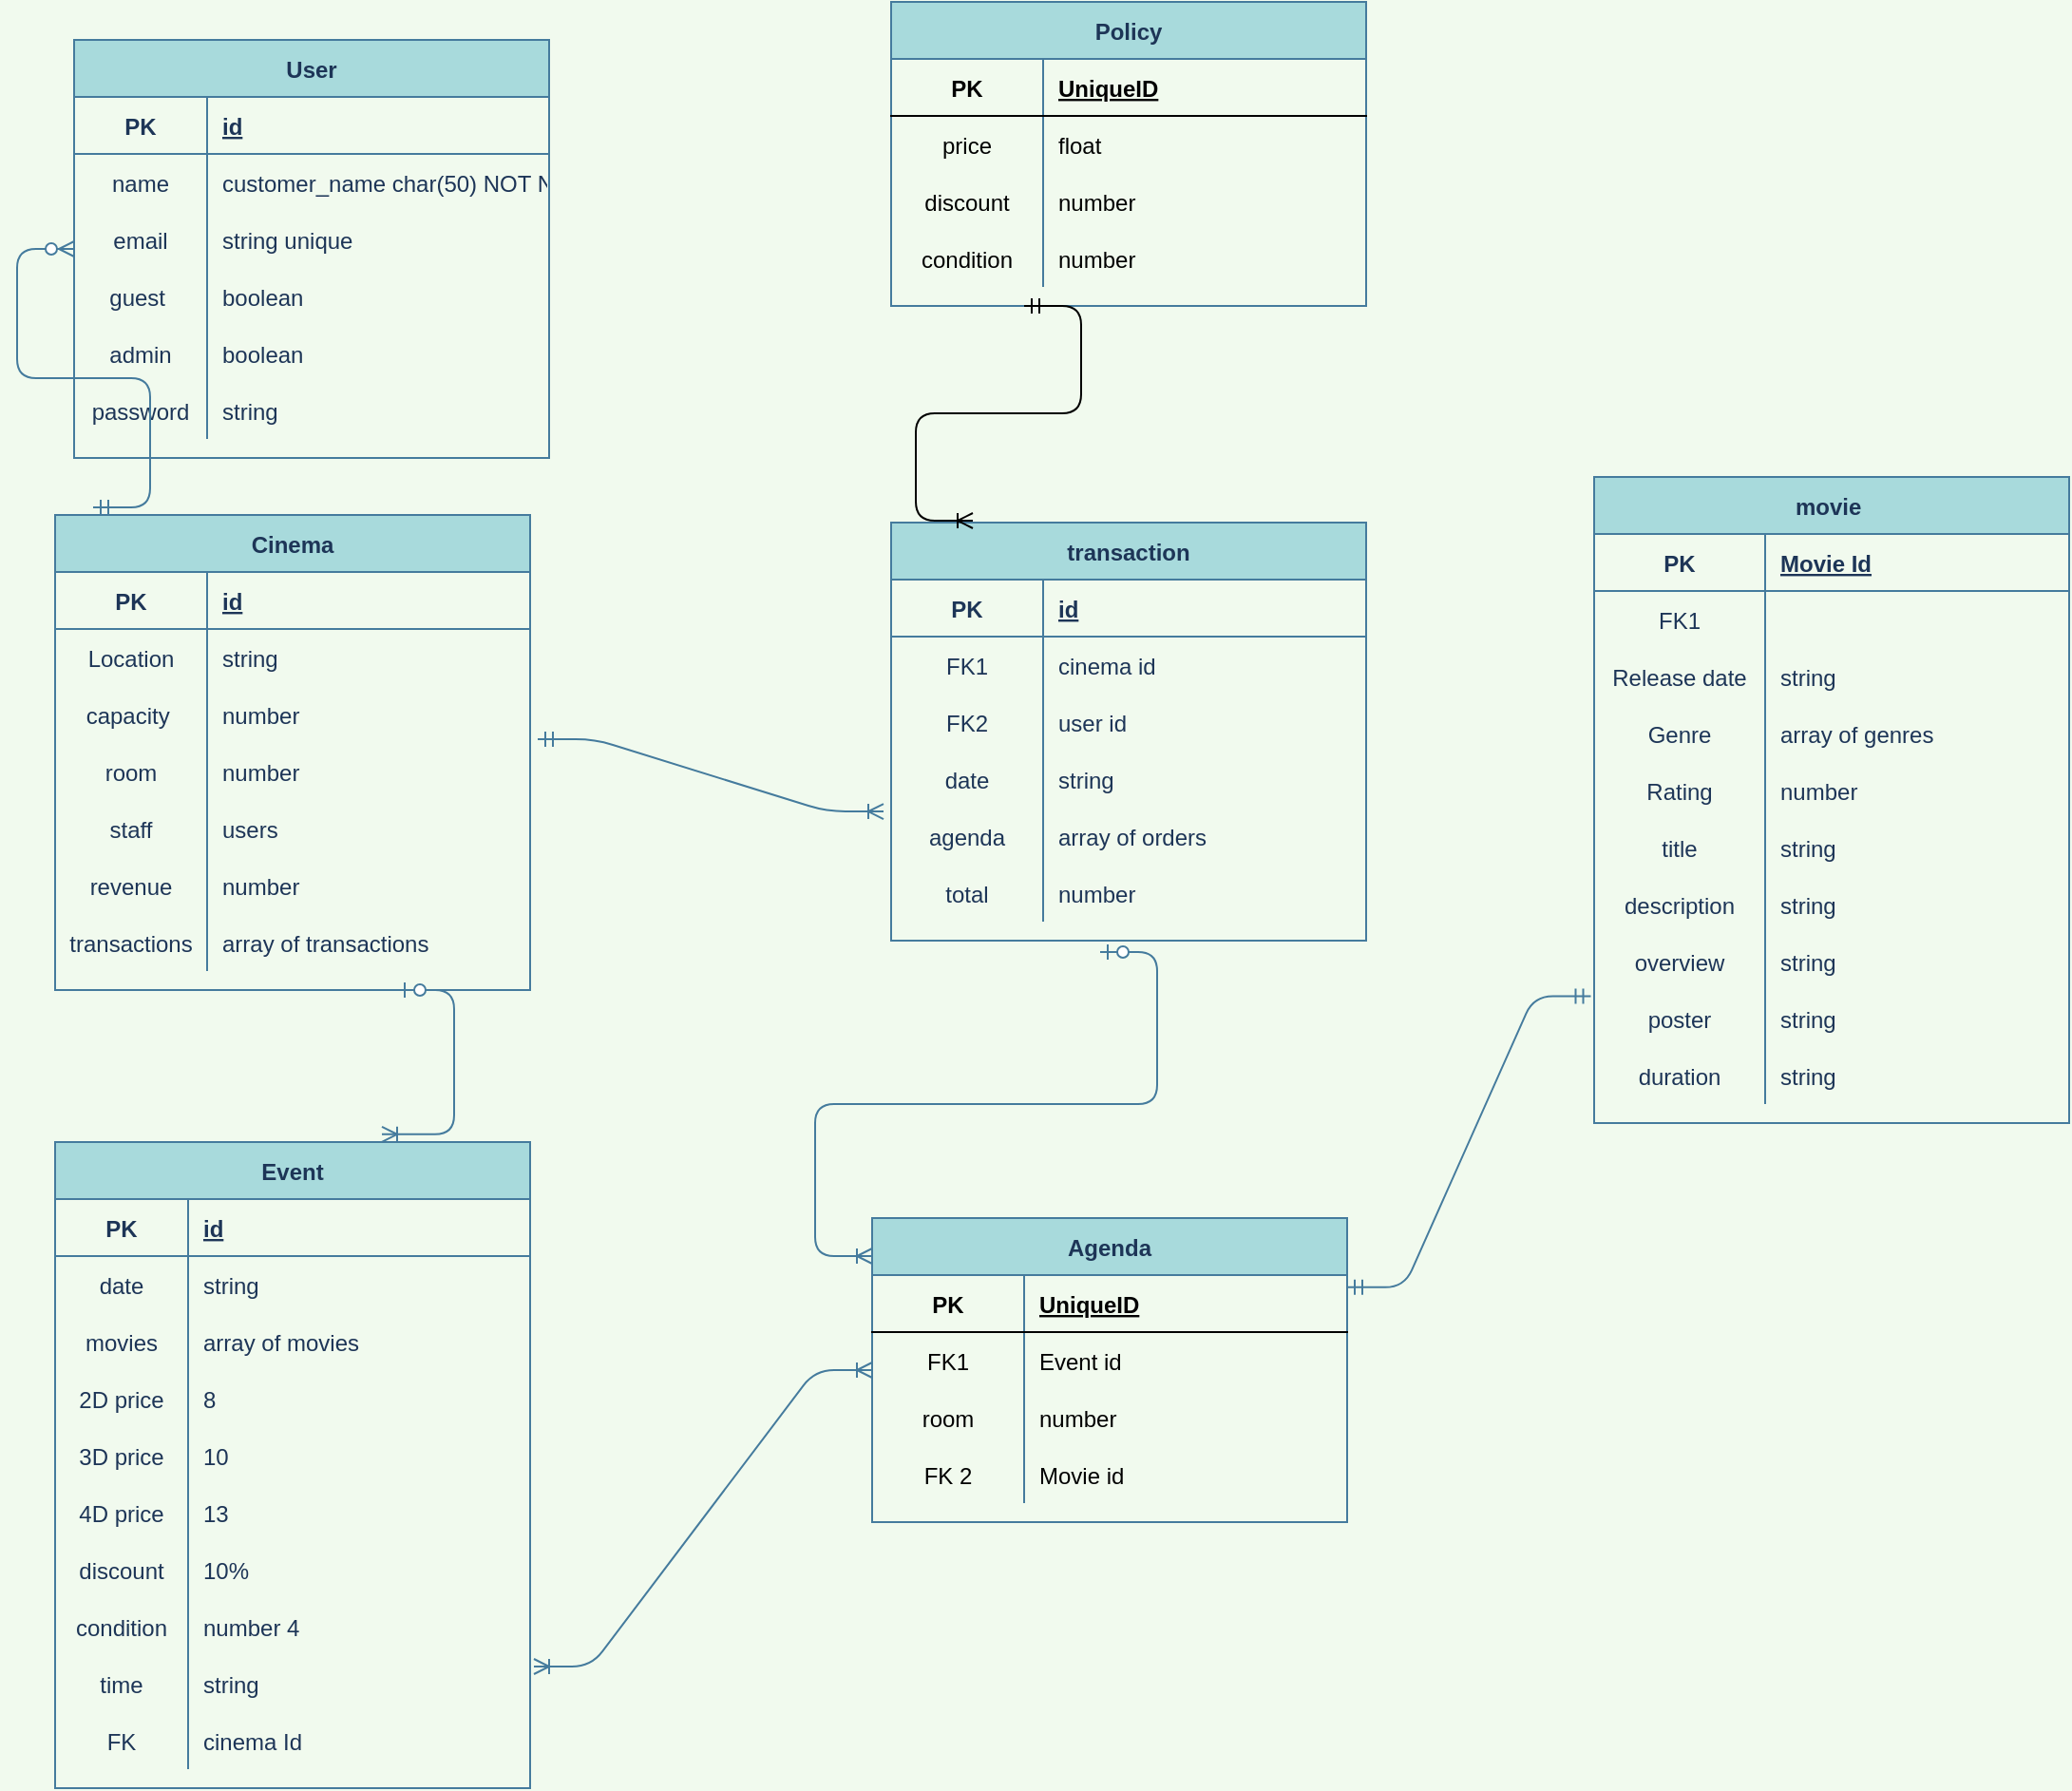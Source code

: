 <mxfile version="15.2.7" type="github" pages="2">
  <diagram id="R2lEEEUBdFMjLlhIrx00" name="Page-1">
    <mxGraphModel dx="932" dy="702" grid="1" gridSize="10" guides="1" tooltips="1" connect="1" arrows="1" fold="1" page="1" pageScale="1" pageWidth="1169" pageHeight="827" background="#F1FAEE" math="0" shadow="0" extFonts="Permanent Marker^https://fonts.googleapis.com/css?family=Permanent+Marker">
      <root>
        <mxCell id="0" />
        <mxCell id="1" parent="0" />
        <mxCell id="C-vyLk0tnHw3VtMMgP7b-2" value="movie " style="shape=table;startSize=30;container=1;collapsible=1;childLayout=tableLayout;fixedRows=1;rowLines=0;fontStyle=1;align=center;resizeLast=1;fillColor=#A8DADC;strokeColor=#457B9D;fontColor=#1D3557;" parent="1" vertex="1">
          <mxGeometry x="880" y="280" width="250" height="340" as="geometry" />
        </mxCell>
        <mxCell id="C-vyLk0tnHw3VtMMgP7b-3" value="" style="shape=partialRectangle;collapsible=0;dropTarget=0;pointerEvents=0;fillColor=none;points=[[0,0.5],[1,0.5]];portConstraint=eastwest;top=0;left=0;right=0;bottom=1;strokeColor=#457B9D;fontColor=#1D3557;" parent="C-vyLk0tnHw3VtMMgP7b-2" vertex="1">
          <mxGeometry y="30" width="250" height="30" as="geometry" />
        </mxCell>
        <mxCell id="C-vyLk0tnHw3VtMMgP7b-4" value="PK" style="shape=partialRectangle;overflow=hidden;connectable=0;fillColor=none;top=0;left=0;bottom=0;right=0;fontStyle=1;strokeColor=#457B9D;fontColor=#1D3557;" parent="C-vyLk0tnHw3VtMMgP7b-3" vertex="1">
          <mxGeometry width="90" height="30" as="geometry" />
        </mxCell>
        <mxCell id="C-vyLk0tnHw3VtMMgP7b-5" value="Movie Id" style="shape=partialRectangle;overflow=hidden;connectable=0;fillColor=none;top=0;left=0;bottom=0;right=0;align=left;spacingLeft=6;fontStyle=5;strokeColor=#457B9D;fontColor=#1D3557;" parent="C-vyLk0tnHw3VtMMgP7b-3" vertex="1">
          <mxGeometry x="90" width="160" height="30" as="geometry" />
        </mxCell>
        <mxCell id="C-vyLk0tnHw3VtMMgP7b-6" value="" style="shape=partialRectangle;collapsible=0;dropTarget=0;pointerEvents=0;fillColor=none;points=[[0,0.5],[1,0.5]];portConstraint=eastwest;top=0;left=0;right=0;bottom=0;strokeColor=#457B9D;fontColor=#1D3557;" parent="C-vyLk0tnHw3VtMMgP7b-2" vertex="1">
          <mxGeometry y="60" width="250" height="30" as="geometry" />
        </mxCell>
        <mxCell id="C-vyLk0tnHw3VtMMgP7b-7" value="FK1" style="shape=partialRectangle;overflow=hidden;connectable=0;fillColor=none;top=0;left=0;bottom=0;right=0;strokeColor=#457B9D;fontColor=#1D3557;" parent="C-vyLk0tnHw3VtMMgP7b-6" vertex="1">
          <mxGeometry width="90" height="30" as="geometry" />
        </mxCell>
        <mxCell id="C-vyLk0tnHw3VtMMgP7b-8" value="" style="shape=partialRectangle;overflow=hidden;connectable=0;fillColor=none;top=0;left=0;bottom=0;right=0;align=left;spacingLeft=6;strokeColor=#457B9D;fontColor=#1D3557;" parent="C-vyLk0tnHw3VtMMgP7b-6" vertex="1">
          <mxGeometry x="90" width="160" height="30" as="geometry" />
        </mxCell>
        <mxCell id="C-vyLk0tnHw3VtMMgP7b-9" value="" style="shape=partialRectangle;collapsible=0;dropTarget=0;pointerEvents=0;fillColor=none;points=[[0,0.5],[1,0.5]];portConstraint=eastwest;top=0;left=0;right=0;bottom=0;strokeColor=#457B9D;fontColor=#1D3557;" parent="C-vyLk0tnHw3VtMMgP7b-2" vertex="1">
          <mxGeometry y="90" width="250" height="30" as="geometry" />
        </mxCell>
        <mxCell id="C-vyLk0tnHw3VtMMgP7b-10" value="Release date" style="shape=partialRectangle;overflow=hidden;connectable=0;fillColor=none;top=0;left=0;bottom=0;right=0;strokeColor=#457B9D;fontColor=#1D3557;" parent="C-vyLk0tnHw3VtMMgP7b-9" vertex="1">
          <mxGeometry width="90" height="30" as="geometry" />
        </mxCell>
        <mxCell id="C-vyLk0tnHw3VtMMgP7b-11" value="string " style="shape=partialRectangle;overflow=hidden;connectable=0;fillColor=none;top=0;left=0;bottom=0;right=0;align=left;spacingLeft=6;strokeColor=#457B9D;fontColor=#1D3557;" parent="C-vyLk0tnHw3VtMMgP7b-9" vertex="1">
          <mxGeometry x="90" width="160" height="30" as="geometry" />
        </mxCell>
        <mxCell id="KycW4tC0qBG2q9IRIVnm-11" value="" style="shape=partialRectangle;collapsible=0;dropTarget=0;pointerEvents=0;fillColor=none;points=[[0,0.5],[1,0.5]];portConstraint=eastwest;top=0;left=0;right=0;bottom=0;strokeColor=#457B9D;fontColor=#1D3557;" parent="C-vyLk0tnHw3VtMMgP7b-2" vertex="1">
          <mxGeometry y="120" width="250" height="30" as="geometry" />
        </mxCell>
        <mxCell id="KycW4tC0qBG2q9IRIVnm-12" value="Genre" style="shape=partialRectangle;overflow=hidden;connectable=0;fillColor=none;top=0;left=0;bottom=0;right=0;strokeColor=#457B9D;fontColor=#1D3557;" parent="KycW4tC0qBG2q9IRIVnm-11" vertex="1">
          <mxGeometry width="90" height="30" as="geometry" />
        </mxCell>
        <mxCell id="KycW4tC0qBG2q9IRIVnm-13" value="array of genres" style="shape=partialRectangle;overflow=hidden;connectable=0;fillColor=none;top=0;left=0;bottom=0;right=0;align=left;spacingLeft=6;strokeColor=#457B9D;fontColor=#1D3557;" parent="KycW4tC0qBG2q9IRIVnm-11" vertex="1">
          <mxGeometry x="90" width="160" height="30" as="geometry" />
        </mxCell>
        <mxCell id="KycW4tC0qBG2q9IRIVnm-27" value="" style="shape=partialRectangle;collapsible=0;dropTarget=0;pointerEvents=0;fillColor=none;points=[[0,0.5],[1,0.5]];portConstraint=eastwest;top=0;left=0;right=0;bottom=0;strokeColor=#457B9D;fontColor=#1D3557;" parent="C-vyLk0tnHw3VtMMgP7b-2" vertex="1">
          <mxGeometry y="150" width="250" height="30" as="geometry" />
        </mxCell>
        <mxCell id="KycW4tC0qBG2q9IRIVnm-28" value="Rating" style="shape=partialRectangle;overflow=hidden;connectable=0;fillColor=none;top=0;left=0;bottom=0;right=0;strokeColor=#457B9D;fontColor=#1D3557;" parent="KycW4tC0qBG2q9IRIVnm-27" vertex="1">
          <mxGeometry width="90" height="30" as="geometry" />
        </mxCell>
        <mxCell id="KycW4tC0qBG2q9IRIVnm-29" value="number" style="shape=partialRectangle;overflow=hidden;connectable=0;fillColor=none;top=0;left=0;bottom=0;right=0;align=left;spacingLeft=6;strokeColor=#457B9D;fontColor=#1D3557;" parent="KycW4tC0qBG2q9IRIVnm-27" vertex="1">
          <mxGeometry x="90" width="160" height="30" as="geometry" />
        </mxCell>
        <mxCell id="KycW4tC0qBG2q9IRIVnm-30" value="" style="shape=partialRectangle;collapsible=0;dropTarget=0;pointerEvents=0;fillColor=none;points=[[0,0.5],[1,0.5]];portConstraint=eastwest;top=0;left=0;right=0;bottom=0;strokeColor=#457B9D;fontColor=#1D3557;" parent="C-vyLk0tnHw3VtMMgP7b-2" vertex="1">
          <mxGeometry y="180" width="250" height="30" as="geometry" />
        </mxCell>
        <mxCell id="KycW4tC0qBG2q9IRIVnm-31" value="title" style="shape=partialRectangle;overflow=hidden;connectable=0;fillColor=none;top=0;left=0;bottom=0;right=0;strokeColor=#457B9D;fontColor=#1D3557;" parent="KycW4tC0qBG2q9IRIVnm-30" vertex="1">
          <mxGeometry width="90" height="30" as="geometry" />
        </mxCell>
        <mxCell id="KycW4tC0qBG2q9IRIVnm-32" value="string" style="shape=partialRectangle;overflow=hidden;connectable=0;fillColor=none;top=0;left=0;bottom=0;right=0;align=left;spacingLeft=6;strokeColor=#457B9D;fontColor=#1D3557;" parent="KycW4tC0qBG2q9IRIVnm-30" vertex="1">
          <mxGeometry x="90" width="160" height="30" as="geometry" />
        </mxCell>
        <mxCell id="KycW4tC0qBG2q9IRIVnm-33" value="" style="shape=partialRectangle;collapsible=0;dropTarget=0;pointerEvents=0;fillColor=none;points=[[0,0.5],[1,0.5]];portConstraint=eastwest;top=0;left=0;right=0;bottom=0;strokeColor=#457B9D;fontColor=#1D3557;" parent="C-vyLk0tnHw3VtMMgP7b-2" vertex="1">
          <mxGeometry y="210" width="250" height="30" as="geometry" />
        </mxCell>
        <mxCell id="KycW4tC0qBG2q9IRIVnm-34" value="description" style="shape=partialRectangle;overflow=hidden;connectable=0;fillColor=none;top=0;left=0;bottom=0;right=0;strokeColor=#457B9D;fontColor=#1D3557;" parent="KycW4tC0qBG2q9IRIVnm-33" vertex="1">
          <mxGeometry width="90" height="30" as="geometry" />
        </mxCell>
        <mxCell id="KycW4tC0qBG2q9IRIVnm-35" value="string" style="shape=partialRectangle;overflow=hidden;connectable=0;fillColor=none;top=0;left=0;bottom=0;right=0;align=left;spacingLeft=6;strokeColor=#457B9D;fontColor=#1D3557;" parent="KycW4tC0qBG2q9IRIVnm-33" vertex="1">
          <mxGeometry x="90" width="160" height="30" as="geometry" />
        </mxCell>
        <mxCell id="KycW4tC0qBG2q9IRIVnm-36" value="" style="shape=partialRectangle;collapsible=0;dropTarget=0;pointerEvents=0;fillColor=none;points=[[0,0.5],[1,0.5]];portConstraint=eastwest;top=0;left=0;right=0;bottom=0;strokeColor=#457B9D;fontColor=#1D3557;" parent="C-vyLk0tnHw3VtMMgP7b-2" vertex="1">
          <mxGeometry y="240" width="250" height="30" as="geometry" />
        </mxCell>
        <mxCell id="KycW4tC0qBG2q9IRIVnm-37" value="overview" style="shape=partialRectangle;overflow=hidden;connectable=0;fillColor=none;top=0;left=0;bottom=0;right=0;strokeColor=#457B9D;fontColor=#1D3557;" parent="KycW4tC0qBG2q9IRIVnm-36" vertex="1">
          <mxGeometry width="90" height="30" as="geometry" />
        </mxCell>
        <mxCell id="KycW4tC0qBG2q9IRIVnm-38" value="string" style="shape=partialRectangle;overflow=hidden;connectable=0;fillColor=none;top=0;left=0;bottom=0;right=0;align=left;spacingLeft=6;strokeColor=#457B9D;fontColor=#1D3557;" parent="KycW4tC0qBG2q9IRIVnm-36" vertex="1">
          <mxGeometry x="90" width="160" height="30" as="geometry" />
        </mxCell>
        <mxCell id="KycW4tC0qBG2q9IRIVnm-39" value="" style="shape=partialRectangle;collapsible=0;dropTarget=0;pointerEvents=0;fillColor=none;points=[[0,0.5],[1,0.5]];portConstraint=eastwest;top=0;left=0;right=0;bottom=0;strokeColor=#457B9D;fontColor=#1D3557;" parent="C-vyLk0tnHw3VtMMgP7b-2" vertex="1">
          <mxGeometry y="270" width="250" height="30" as="geometry" />
        </mxCell>
        <mxCell id="KycW4tC0qBG2q9IRIVnm-40" value="poster" style="shape=partialRectangle;overflow=hidden;connectable=0;fillColor=none;top=0;left=0;bottom=0;right=0;strokeColor=#457B9D;fontColor=#1D3557;" parent="KycW4tC0qBG2q9IRIVnm-39" vertex="1">
          <mxGeometry width="90" height="30" as="geometry" />
        </mxCell>
        <mxCell id="KycW4tC0qBG2q9IRIVnm-41" value="string" style="shape=partialRectangle;overflow=hidden;connectable=0;fillColor=none;top=0;left=0;bottom=0;right=0;align=left;spacingLeft=6;strokeColor=#457B9D;fontColor=#1D3557;" parent="KycW4tC0qBG2q9IRIVnm-39" vertex="1">
          <mxGeometry x="90" width="160" height="30" as="geometry" />
        </mxCell>
        <mxCell id="KycW4tC0qBG2q9IRIVnm-101" value="" style="shape=partialRectangle;collapsible=0;dropTarget=0;pointerEvents=0;fillColor=none;points=[[0,0.5],[1,0.5]];portConstraint=eastwest;top=0;left=0;right=0;bottom=0;strokeColor=#457B9D;fontColor=#1D3557;" parent="C-vyLk0tnHw3VtMMgP7b-2" vertex="1">
          <mxGeometry y="300" width="250" height="30" as="geometry" />
        </mxCell>
        <mxCell id="KycW4tC0qBG2q9IRIVnm-102" value="duration" style="shape=partialRectangle;overflow=hidden;connectable=0;fillColor=none;top=0;left=0;bottom=0;right=0;strokeColor=#457B9D;fontColor=#1D3557;" parent="KycW4tC0qBG2q9IRIVnm-101" vertex="1">
          <mxGeometry width="90" height="30" as="geometry" />
        </mxCell>
        <mxCell id="KycW4tC0qBG2q9IRIVnm-103" value="string" style="shape=partialRectangle;overflow=hidden;connectable=0;fillColor=none;top=0;left=0;bottom=0;right=0;align=left;spacingLeft=6;strokeColor=#457B9D;fontColor=#1D3557;" parent="KycW4tC0qBG2q9IRIVnm-101" vertex="1">
          <mxGeometry x="90" width="160" height="30" as="geometry" />
        </mxCell>
        <mxCell id="C-vyLk0tnHw3VtMMgP7b-13" value="transaction" style="shape=table;startSize=30;container=1;collapsible=1;childLayout=tableLayout;fixedRows=1;rowLines=0;fontStyle=1;align=center;resizeLast=1;fillColor=#A8DADC;strokeColor=#457B9D;fontColor=#1D3557;" parent="1" vertex="1">
          <mxGeometry x="510" y="304" width="250" height="220" as="geometry" />
        </mxCell>
        <mxCell id="C-vyLk0tnHw3VtMMgP7b-14" value="" style="shape=partialRectangle;collapsible=0;dropTarget=0;pointerEvents=0;fillColor=none;points=[[0,0.5],[1,0.5]];portConstraint=eastwest;top=0;left=0;right=0;bottom=1;strokeColor=#457B9D;fontColor=#1D3557;" parent="C-vyLk0tnHw3VtMMgP7b-13" vertex="1">
          <mxGeometry y="30" width="250" height="30" as="geometry" />
        </mxCell>
        <mxCell id="C-vyLk0tnHw3VtMMgP7b-15" value="PK" style="shape=partialRectangle;overflow=hidden;connectable=0;fillColor=none;top=0;left=0;bottom=0;right=0;fontStyle=1;strokeColor=#457B9D;fontColor=#1D3557;" parent="C-vyLk0tnHw3VtMMgP7b-14" vertex="1">
          <mxGeometry width="80" height="30" as="geometry" />
        </mxCell>
        <mxCell id="C-vyLk0tnHw3VtMMgP7b-16" value="id" style="shape=partialRectangle;overflow=hidden;connectable=0;fillColor=none;top=0;left=0;bottom=0;right=0;align=left;spacingLeft=6;fontStyle=5;strokeColor=#457B9D;fontColor=#1D3557;" parent="C-vyLk0tnHw3VtMMgP7b-14" vertex="1">
          <mxGeometry x="80" width="170" height="30" as="geometry" />
        </mxCell>
        <mxCell id="C-vyLk0tnHw3VtMMgP7b-17" value="" style="shape=partialRectangle;collapsible=0;dropTarget=0;pointerEvents=0;fillColor=none;points=[[0,0.5],[1,0.5]];portConstraint=eastwest;top=0;left=0;right=0;bottom=0;strokeColor=#457B9D;fontColor=#1D3557;" parent="C-vyLk0tnHw3VtMMgP7b-13" vertex="1">
          <mxGeometry y="60" width="250" height="30" as="geometry" />
        </mxCell>
        <mxCell id="C-vyLk0tnHw3VtMMgP7b-18" value="FK1" style="shape=partialRectangle;overflow=hidden;connectable=0;fillColor=none;top=0;left=0;bottom=0;right=0;strokeColor=#457B9D;fontColor=#1D3557;" parent="C-vyLk0tnHw3VtMMgP7b-17" vertex="1">
          <mxGeometry width="80" height="30" as="geometry" />
        </mxCell>
        <mxCell id="C-vyLk0tnHw3VtMMgP7b-19" value="cinema id " style="shape=partialRectangle;overflow=hidden;connectable=0;fillColor=none;top=0;left=0;bottom=0;right=0;align=left;spacingLeft=6;strokeColor=#457B9D;fontColor=#1D3557;" parent="C-vyLk0tnHw3VtMMgP7b-17" vertex="1">
          <mxGeometry x="80" width="170" height="30" as="geometry" />
        </mxCell>
        <mxCell id="C-vyLk0tnHw3VtMMgP7b-20" value="" style="shape=partialRectangle;collapsible=0;dropTarget=0;pointerEvents=0;fillColor=none;points=[[0,0.5],[1,0.5]];portConstraint=eastwest;top=0;left=0;right=0;bottom=0;strokeColor=#457B9D;fontColor=#1D3557;" parent="C-vyLk0tnHw3VtMMgP7b-13" vertex="1">
          <mxGeometry y="90" width="250" height="30" as="geometry" />
        </mxCell>
        <mxCell id="C-vyLk0tnHw3VtMMgP7b-21" value="FK2" style="shape=partialRectangle;overflow=hidden;connectable=0;fillColor=none;top=0;left=0;bottom=0;right=0;strokeColor=#457B9D;fontColor=#1D3557;" parent="C-vyLk0tnHw3VtMMgP7b-20" vertex="1">
          <mxGeometry width="80" height="30" as="geometry" />
        </mxCell>
        <mxCell id="C-vyLk0tnHw3VtMMgP7b-22" value="user id " style="shape=partialRectangle;overflow=hidden;connectable=0;fillColor=none;top=0;left=0;bottom=0;right=0;align=left;spacingLeft=6;strokeColor=#457B9D;fontColor=#1D3557;" parent="C-vyLk0tnHw3VtMMgP7b-20" vertex="1">
          <mxGeometry x="80" width="170" height="30" as="geometry" />
        </mxCell>
        <mxCell id="KycW4tC0qBG2q9IRIVnm-60" value="" style="shape=partialRectangle;collapsible=0;dropTarget=0;pointerEvents=0;fillColor=none;points=[[0,0.5],[1,0.5]];portConstraint=eastwest;top=0;left=0;right=0;bottom=0;strokeColor=#457B9D;fontColor=#1D3557;" parent="C-vyLk0tnHw3VtMMgP7b-13" vertex="1">
          <mxGeometry y="120" width="250" height="30" as="geometry" />
        </mxCell>
        <mxCell id="KycW4tC0qBG2q9IRIVnm-61" value="date" style="shape=partialRectangle;overflow=hidden;connectable=0;fillColor=none;top=0;left=0;bottom=0;right=0;strokeColor=#457B9D;fontColor=#1D3557;" parent="KycW4tC0qBG2q9IRIVnm-60" vertex="1">
          <mxGeometry width="80" height="30" as="geometry" />
        </mxCell>
        <mxCell id="KycW4tC0qBG2q9IRIVnm-62" value="string" style="shape=partialRectangle;overflow=hidden;connectable=0;fillColor=none;top=0;left=0;bottom=0;right=0;align=left;spacingLeft=6;strokeColor=#457B9D;fontColor=#1D3557;" parent="KycW4tC0qBG2q9IRIVnm-60" vertex="1">
          <mxGeometry x="80" width="170" height="30" as="geometry" />
        </mxCell>
        <mxCell id="KycW4tC0qBG2q9IRIVnm-95" value="" style="shape=partialRectangle;collapsible=0;dropTarget=0;pointerEvents=0;fillColor=none;points=[[0,0.5],[1,0.5]];portConstraint=eastwest;top=0;left=0;right=0;bottom=0;strokeColor=#457B9D;fontColor=#1D3557;" parent="C-vyLk0tnHw3VtMMgP7b-13" vertex="1">
          <mxGeometry y="150" width="250" height="30" as="geometry" />
        </mxCell>
        <mxCell id="KycW4tC0qBG2q9IRIVnm-96" value="agenda" style="shape=partialRectangle;overflow=hidden;connectable=0;fillColor=none;top=0;left=0;bottom=0;right=0;strokeColor=#457B9D;fontColor=#1D3557;" parent="KycW4tC0qBG2q9IRIVnm-95" vertex="1">
          <mxGeometry width="80" height="30" as="geometry" />
        </mxCell>
        <mxCell id="KycW4tC0qBG2q9IRIVnm-97" value="array of orders" style="shape=partialRectangle;overflow=hidden;connectable=0;fillColor=none;top=0;left=0;bottom=0;right=0;align=left;spacingLeft=6;strokeColor=#457B9D;fontColor=#1D3557;" parent="KycW4tC0qBG2q9IRIVnm-95" vertex="1">
          <mxGeometry x="80" width="170" height="30" as="geometry" />
        </mxCell>
        <mxCell id="KycW4tC0qBG2q9IRIVnm-98" value="" style="shape=partialRectangle;collapsible=0;dropTarget=0;pointerEvents=0;fillColor=none;points=[[0,0.5],[1,0.5]];portConstraint=eastwest;top=0;left=0;right=0;bottom=0;strokeColor=#457B9D;fontColor=#1D3557;" parent="C-vyLk0tnHw3VtMMgP7b-13" vertex="1">
          <mxGeometry y="180" width="250" height="30" as="geometry" />
        </mxCell>
        <mxCell id="KycW4tC0qBG2q9IRIVnm-99" value="total" style="shape=partialRectangle;overflow=hidden;connectable=0;fillColor=none;top=0;left=0;bottom=0;right=0;strokeColor=#457B9D;fontColor=#1D3557;" parent="KycW4tC0qBG2q9IRIVnm-98" vertex="1">
          <mxGeometry width="80" height="30" as="geometry" />
        </mxCell>
        <mxCell id="KycW4tC0qBG2q9IRIVnm-100" value="number" style="shape=partialRectangle;overflow=hidden;connectable=0;fillColor=none;top=0;left=0;bottom=0;right=0;align=left;spacingLeft=6;strokeColor=#457B9D;fontColor=#1D3557;" parent="KycW4tC0qBG2q9IRIVnm-98" vertex="1">
          <mxGeometry x="80" width="170" height="30" as="geometry" />
        </mxCell>
        <mxCell id="C-vyLk0tnHw3VtMMgP7b-23" value="User" style="shape=table;startSize=30;container=1;collapsible=1;childLayout=tableLayout;fixedRows=1;rowLines=0;fontStyle=1;align=center;resizeLast=1;fillColor=#A8DADC;strokeColor=#457B9D;fontColor=#1D3557;" parent="1" vertex="1">
          <mxGeometry x="80" y="50" width="250" height="220" as="geometry" />
        </mxCell>
        <mxCell id="C-vyLk0tnHw3VtMMgP7b-24" value="" style="shape=partialRectangle;collapsible=0;dropTarget=0;pointerEvents=0;fillColor=none;points=[[0,0.5],[1,0.5]];portConstraint=eastwest;top=0;left=0;right=0;bottom=1;strokeColor=#457B9D;fontColor=#1D3557;" parent="C-vyLk0tnHw3VtMMgP7b-23" vertex="1">
          <mxGeometry y="30" width="250" height="30" as="geometry" />
        </mxCell>
        <mxCell id="C-vyLk0tnHw3VtMMgP7b-25" value="PK" style="shape=partialRectangle;overflow=hidden;connectable=0;fillColor=none;top=0;left=0;bottom=0;right=0;fontStyle=1;strokeColor=#457B9D;fontColor=#1D3557;" parent="C-vyLk0tnHw3VtMMgP7b-24" vertex="1">
          <mxGeometry width="70" height="30" as="geometry" />
        </mxCell>
        <mxCell id="C-vyLk0tnHw3VtMMgP7b-26" value="id" style="shape=partialRectangle;overflow=hidden;connectable=0;fillColor=none;top=0;left=0;bottom=0;right=0;align=left;spacingLeft=6;fontStyle=5;strokeColor=#457B9D;fontColor=#1D3557;" parent="C-vyLk0tnHw3VtMMgP7b-24" vertex="1">
          <mxGeometry x="70" width="180" height="30" as="geometry" />
        </mxCell>
        <mxCell id="C-vyLk0tnHw3VtMMgP7b-27" value="" style="shape=partialRectangle;collapsible=0;dropTarget=0;pointerEvents=0;fillColor=none;points=[[0,0.5],[1,0.5]];portConstraint=eastwest;top=0;left=0;right=0;bottom=0;strokeColor=#457B9D;fontColor=#1D3557;" parent="C-vyLk0tnHw3VtMMgP7b-23" vertex="1">
          <mxGeometry y="60" width="250" height="30" as="geometry" />
        </mxCell>
        <mxCell id="C-vyLk0tnHw3VtMMgP7b-28" value="name" style="shape=partialRectangle;overflow=hidden;connectable=0;fillColor=none;top=0;left=0;bottom=0;right=0;strokeColor=#457B9D;fontColor=#1D3557;" parent="C-vyLk0tnHw3VtMMgP7b-27" vertex="1">
          <mxGeometry width="70" height="30" as="geometry" />
        </mxCell>
        <mxCell id="C-vyLk0tnHw3VtMMgP7b-29" value="customer_name char(50) NOT NULL" style="shape=partialRectangle;overflow=hidden;connectable=0;fillColor=none;top=0;left=0;bottom=0;right=0;align=left;spacingLeft=6;strokeColor=#457B9D;fontColor=#1D3557;" parent="C-vyLk0tnHw3VtMMgP7b-27" vertex="1">
          <mxGeometry x="70" width="180" height="30" as="geometry" />
        </mxCell>
        <mxCell id="KycW4tC0qBG2q9IRIVnm-5" value="" style="shape=partialRectangle;collapsible=0;dropTarget=0;pointerEvents=0;fillColor=none;points=[[0,0.5],[1,0.5]];portConstraint=eastwest;top=0;left=0;right=0;bottom=0;strokeColor=#457B9D;fontColor=#1D3557;" parent="C-vyLk0tnHw3VtMMgP7b-23" vertex="1">
          <mxGeometry y="90" width="250" height="30" as="geometry" />
        </mxCell>
        <mxCell id="KycW4tC0qBG2q9IRIVnm-6" value="email" style="shape=partialRectangle;overflow=hidden;connectable=0;fillColor=none;top=0;left=0;bottom=0;right=0;strokeColor=#457B9D;fontColor=#1D3557;" parent="KycW4tC0qBG2q9IRIVnm-5" vertex="1">
          <mxGeometry width="70" height="30" as="geometry" />
        </mxCell>
        <mxCell id="KycW4tC0qBG2q9IRIVnm-7" value="string unique" style="shape=partialRectangle;overflow=hidden;connectable=0;fillColor=none;top=0;left=0;bottom=0;right=0;align=left;spacingLeft=6;strokeColor=#457B9D;fontColor=#1D3557;" parent="KycW4tC0qBG2q9IRIVnm-5" vertex="1">
          <mxGeometry x="70" width="180" height="30" as="geometry" />
        </mxCell>
        <mxCell id="KycW4tC0qBG2q9IRIVnm-8" value="" style="shape=partialRectangle;collapsible=0;dropTarget=0;pointerEvents=0;fillColor=none;points=[[0,0.5],[1,0.5]];portConstraint=eastwest;top=0;left=0;right=0;bottom=0;strokeColor=#457B9D;fontColor=#1D3557;" parent="C-vyLk0tnHw3VtMMgP7b-23" vertex="1">
          <mxGeometry y="120" width="250" height="30" as="geometry" />
        </mxCell>
        <mxCell id="KycW4tC0qBG2q9IRIVnm-9" value="guest " style="shape=partialRectangle;overflow=hidden;connectable=0;fillColor=none;top=0;left=0;bottom=0;right=0;strokeColor=#457B9D;fontColor=#1D3557;" parent="KycW4tC0qBG2q9IRIVnm-8" vertex="1">
          <mxGeometry width="70" height="30" as="geometry" />
        </mxCell>
        <mxCell id="KycW4tC0qBG2q9IRIVnm-10" value="boolean" style="shape=partialRectangle;overflow=hidden;connectable=0;fillColor=none;top=0;left=0;bottom=0;right=0;align=left;spacingLeft=6;strokeColor=#457B9D;fontColor=#1D3557;" parent="KycW4tC0qBG2q9IRIVnm-8" vertex="1">
          <mxGeometry x="70" width="180" height="30" as="geometry" />
        </mxCell>
        <mxCell id="KycW4tC0qBG2q9IRIVnm-54" value="" style="shape=partialRectangle;collapsible=0;dropTarget=0;pointerEvents=0;fillColor=none;points=[[0,0.5],[1,0.5]];portConstraint=eastwest;top=0;left=0;right=0;bottom=0;strokeColor=#457B9D;fontColor=#1D3557;" parent="C-vyLk0tnHw3VtMMgP7b-23" vertex="1">
          <mxGeometry y="150" width="250" height="30" as="geometry" />
        </mxCell>
        <mxCell id="KycW4tC0qBG2q9IRIVnm-55" value="admin" style="shape=partialRectangle;overflow=hidden;connectable=0;fillColor=none;top=0;left=0;bottom=0;right=0;strokeColor=#457B9D;fontColor=#1D3557;" parent="KycW4tC0qBG2q9IRIVnm-54" vertex="1">
          <mxGeometry width="70" height="30" as="geometry" />
        </mxCell>
        <mxCell id="KycW4tC0qBG2q9IRIVnm-56" value="boolean" style="shape=partialRectangle;overflow=hidden;connectable=0;fillColor=none;top=0;left=0;bottom=0;right=0;align=left;spacingLeft=6;strokeColor=#457B9D;fontColor=#1D3557;" parent="KycW4tC0qBG2q9IRIVnm-54" vertex="1">
          <mxGeometry x="70" width="180" height="30" as="geometry" />
        </mxCell>
        <mxCell id="KycW4tC0qBG2q9IRIVnm-57" value="" style="shape=partialRectangle;collapsible=0;dropTarget=0;pointerEvents=0;fillColor=none;points=[[0,0.5],[1,0.5]];portConstraint=eastwest;top=0;left=0;right=0;bottom=0;strokeColor=#457B9D;fontColor=#1D3557;" parent="C-vyLk0tnHw3VtMMgP7b-23" vertex="1">
          <mxGeometry y="180" width="250" height="30" as="geometry" />
        </mxCell>
        <mxCell id="KycW4tC0qBG2q9IRIVnm-58" value="password" style="shape=partialRectangle;overflow=hidden;connectable=0;fillColor=none;top=0;left=0;bottom=0;right=0;strokeColor=#457B9D;fontColor=#1D3557;" parent="KycW4tC0qBG2q9IRIVnm-57" vertex="1">
          <mxGeometry width="70" height="30" as="geometry" />
        </mxCell>
        <mxCell id="KycW4tC0qBG2q9IRIVnm-59" value="string" style="shape=partialRectangle;overflow=hidden;connectable=0;fillColor=none;top=0;left=0;bottom=0;right=0;align=left;spacingLeft=6;strokeColor=#457B9D;fontColor=#1D3557;" parent="KycW4tC0qBG2q9IRIVnm-57" vertex="1">
          <mxGeometry x="70" width="180" height="30" as="geometry" />
        </mxCell>
        <mxCell id="KycW4tC0qBG2q9IRIVnm-14" value="Event" style="shape=table;startSize=30;container=1;collapsible=1;childLayout=tableLayout;fixedRows=1;rowLines=0;fontStyle=1;align=center;resizeLast=1;fillColor=#A8DADC;strokeColor=#457B9D;fontColor=#1D3557;" parent="1" vertex="1">
          <mxGeometry x="70" y="630" width="250" height="340" as="geometry" />
        </mxCell>
        <mxCell id="KycW4tC0qBG2q9IRIVnm-15" value="" style="shape=partialRectangle;collapsible=0;dropTarget=0;pointerEvents=0;fillColor=none;points=[[0,0.5],[1,0.5]];portConstraint=eastwest;top=0;left=0;right=0;bottom=1;strokeColor=#457B9D;fontColor=#1D3557;" parent="KycW4tC0qBG2q9IRIVnm-14" vertex="1">
          <mxGeometry y="30" width="250" height="30" as="geometry" />
        </mxCell>
        <mxCell id="KycW4tC0qBG2q9IRIVnm-16" value="PK" style="shape=partialRectangle;overflow=hidden;connectable=0;fillColor=none;top=0;left=0;bottom=0;right=0;fontStyle=1;strokeColor=#457B9D;fontColor=#1D3557;" parent="KycW4tC0qBG2q9IRIVnm-15" vertex="1">
          <mxGeometry width="70" height="30" as="geometry" />
        </mxCell>
        <mxCell id="KycW4tC0qBG2q9IRIVnm-17" value="id" style="shape=partialRectangle;overflow=hidden;connectable=0;fillColor=none;top=0;left=0;bottom=0;right=0;align=left;spacingLeft=6;fontStyle=5;strokeColor=#457B9D;fontColor=#1D3557;" parent="KycW4tC0qBG2q9IRIVnm-15" vertex="1">
          <mxGeometry x="70" width="180" height="30" as="geometry" />
        </mxCell>
        <mxCell id="KycW4tC0qBG2q9IRIVnm-18" value="" style="shape=partialRectangle;collapsible=0;dropTarget=0;pointerEvents=0;fillColor=none;points=[[0,0.5],[1,0.5]];portConstraint=eastwest;top=0;left=0;right=0;bottom=0;strokeColor=#457B9D;fontColor=#1D3557;" parent="KycW4tC0qBG2q9IRIVnm-14" vertex="1">
          <mxGeometry y="60" width="250" height="30" as="geometry" />
        </mxCell>
        <mxCell id="KycW4tC0qBG2q9IRIVnm-19" value="date" style="shape=partialRectangle;overflow=hidden;connectable=0;fillColor=none;top=0;left=0;bottom=0;right=0;strokeColor=#457B9D;fontColor=#1D3557;" parent="KycW4tC0qBG2q9IRIVnm-18" vertex="1">
          <mxGeometry width="70" height="30" as="geometry" />
        </mxCell>
        <mxCell id="KycW4tC0qBG2q9IRIVnm-20" value="string" style="shape=partialRectangle;overflow=hidden;connectable=0;fillColor=none;top=0;left=0;bottom=0;right=0;align=left;spacingLeft=6;strokeColor=#457B9D;fontColor=#1D3557;" parent="KycW4tC0qBG2q9IRIVnm-18" vertex="1">
          <mxGeometry x="70" width="180" height="30" as="geometry" />
        </mxCell>
        <mxCell id="KycW4tC0qBG2q9IRIVnm-21" value="" style="shape=partialRectangle;collapsible=0;dropTarget=0;pointerEvents=0;fillColor=none;points=[[0,0.5],[1,0.5]];portConstraint=eastwest;top=0;left=0;right=0;bottom=0;strokeColor=#457B9D;fontColor=#1D3557;" parent="KycW4tC0qBG2q9IRIVnm-14" vertex="1">
          <mxGeometry y="90" width="250" height="30" as="geometry" />
        </mxCell>
        <mxCell id="KycW4tC0qBG2q9IRIVnm-22" value="movies" style="shape=partialRectangle;overflow=hidden;connectable=0;fillColor=none;top=0;left=0;bottom=0;right=0;strokeColor=#457B9D;fontColor=#1D3557;" parent="KycW4tC0qBG2q9IRIVnm-21" vertex="1">
          <mxGeometry width="70" height="30" as="geometry" />
        </mxCell>
        <mxCell id="KycW4tC0qBG2q9IRIVnm-23" value="array of movies" style="shape=partialRectangle;overflow=hidden;connectable=0;fillColor=none;top=0;left=0;bottom=0;right=0;align=left;spacingLeft=6;strokeColor=#457B9D;fontColor=#1D3557;" parent="KycW4tC0qBG2q9IRIVnm-21" vertex="1">
          <mxGeometry x="70" width="180" height="30" as="geometry" />
        </mxCell>
        <mxCell id="KycW4tC0qBG2q9IRIVnm-24" value="" style="shape=partialRectangle;collapsible=0;dropTarget=0;pointerEvents=0;fillColor=none;points=[[0,0.5],[1,0.5]];portConstraint=eastwest;top=0;left=0;right=0;bottom=0;strokeColor=#457B9D;fontColor=#1D3557;" parent="KycW4tC0qBG2q9IRIVnm-14" vertex="1">
          <mxGeometry y="120" width="250" height="30" as="geometry" />
        </mxCell>
        <mxCell id="KycW4tC0qBG2q9IRIVnm-25" value="2D price" style="shape=partialRectangle;overflow=hidden;connectable=0;fillColor=none;top=0;left=0;bottom=0;right=0;strokeColor=#457B9D;fontColor=#1D3557;" parent="KycW4tC0qBG2q9IRIVnm-24" vertex="1">
          <mxGeometry width="70" height="30" as="geometry" />
        </mxCell>
        <mxCell id="KycW4tC0qBG2q9IRIVnm-26" value="8" style="shape=partialRectangle;overflow=hidden;connectable=0;fillColor=none;top=0;left=0;bottom=0;right=0;align=left;spacingLeft=6;strokeColor=#457B9D;fontColor=#1D3557;" parent="KycW4tC0qBG2q9IRIVnm-24" vertex="1">
          <mxGeometry x="70" width="180" height="30" as="geometry" />
        </mxCell>
        <mxCell id="KycW4tC0qBG2q9IRIVnm-42" value="" style="shape=partialRectangle;collapsible=0;dropTarget=0;pointerEvents=0;fillColor=none;points=[[0,0.5],[1,0.5]];portConstraint=eastwest;top=0;left=0;right=0;bottom=0;strokeColor=#457B9D;fontColor=#1D3557;" parent="KycW4tC0qBG2q9IRIVnm-14" vertex="1">
          <mxGeometry y="150" width="250" height="30" as="geometry" />
        </mxCell>
        <mxCell id="KycW4tC0qBG2q9IRIVnm-43" value="3D price" style="shape=partialRectangle;overflow=hidden;connectable=0;fillColor=none;top=0;left=0;bottom=0;right=0;strokeColor=#457B9D;fontColor=#1D3557;" parent="KycW4tC0qBG2q9IRIVnm-42" vertex="1">
          <mxGeometry width="70" height="30" as="geometry" />
        </mxCell>
        <mxCell id="KycW4tC0qBG2q9IRIVnm-44" value="10" style="shape=partialRectangle;overflow=hidden;connectable=0;fillColor=none;top=0;left=0;bottom=0;right=0;align=left;spacingLeft=6;strokeColor=#457B9D;fontColor=#1D3557;" parent="KycW4tC0qBG2q9IRIVnm-42" vertex="1">
          <mxGeometry x="70" width="180" height="30" as="geometry" />
        </mxCell>
        <mxCell id="KycW4tC0qBG2q9IRIVnm-45" value="" style="shape=partialRectangle;collapsible=0;dropTarget=0;pointerEvents=0;fillColor=none;points=[[0,0.5],[1,0.5]];portConstraint=eastwest;top=0;left=0;right=0;bottom=0;strokeColor=#457B9D;fontColor=#1D3557;" parent="KycW4tC0qBG2q9IRIVnm-14" vertex="1">
          <mxGeometry y="180" width="250" height="30" as="geometry" />
        </mxCell>
        <mxCell id="KycW4tC0qBG2q9IRIVnm-46" value="4D price" style="shape=partialRectangle;overflow=hidden;connectable=0;fillColor=none;top=0;left=0;bottom=0;right=0;strokeColor=#457B9D;fontColor=#1D3557;" parent="KycW4tC0qBG2q9IRIVnm-45" vertex="1">
          <mxGeometry width="70" height="30" as="geometry" />
        </mxCell>
        <mxCell id="KycW4tC0qBG2q9IRIVnm-47" value="13" style="shape=partialRectangle;overflow=hidden;connectable=0;fillColor=none;top=0;left=0;bottom=0;right=0;align=left;spacingLeft=6;strokeColor=#457B9D;fontColor=#1D3557;" parent="KycW4tC0qBG2q9IRIVnm-45" vertex="1">
          <mxGeometry x="70" width="180" height="30" as="geometry" />
        </mxCell>
        <mxCell id="KycW4tC0qBG2q9IRIVnm-48" value="" style="shape=partialRectangle;collapsible=0;dropTarget=0;pointerEvents=0;fillColor=none;points=[[0,0.5],[1,0.5]];portConstraint=eastwest;top=0;left=0;right=0;bottom=0;strokeColor=#457B9D;fontColor=#1D3557;" parent="KycW4tC0qBG2q9IRIVnm-14" vertex="1">
          <mxGeometry y="210" width="250" height="30" as="geometry" />
        </mxCell>
        <mxCell id="KycW4tC0qBG2q9IRIVnm-49" value="discount" style="shape=partialRectangle;overflow=hidden;connectable=0;fillColor=none;top=0;left=0;bottom=0;right=0;strokeColor=#457B9D;fontColor=#1D3557;" parent="KycW4tC0qBG2q9IRIVnm-48" vertex="1">
          <mxGeometry width="70" height="30" as="geometry" />
        </mxCell>
        <mxCell id="KycW4tC0qBG2q9IRIVnm-50" value="10%" style="shape=partialRectangle;overflow=hidden;connectable=0;fillColor=none;top=0;left=0;bottom=0;right=0;align=left;spacingLeft=6;strokeColor=#457B9D;fontColor=#1D3557;" parent="KycW4tC0qBG2q9IRIVnm-48" vertex="1">
          <mxGeometry x="70" width="180" height="30" as="geometry" />
        </mxCell>
        <mxCell id="KycW4tC0qBG2q9IRIVnm-51" value="" style="shape=partialRectangle;collapsible=0;dropTarget=0;pointerEvents=0;fillColor=none;points=[[0,0.5],[1,0.5]];portConstraint=eastwest;top=0;left=0;right=0;bottom=0;strokeColor=#457B9D;fontColor=#1D3557;" parent="KycW4tC0qBG2q9IRIVnm-14" vertex="1">
          <mxGeometry y="240" width="250" height="30" as="geometry" />
        </mxCell>
        <mxCell id="KycW4tC0qBG2q9IRIVnm-52" value="condition" style="shape=partialRectangle;overflow=hidden;connectable=0;fillColor=none;top=0;left=0;bottom=0;right=0;strokeColor=#457B9D;fontColor=#1D3557;" parent="KycW4tC0qBG2q9IRIVnm-51" vertex="1">
          <mxGeometry width="70" height="30" as="geometry" />
        </mxCell>
        <mxCell id="KycW4tC0qBG2q9IRIVnm-53" value="number 4" style="shape=partialRectangle;overflow=hidden;connectable=0;fillColor=none;top=0;left=0;bottom=0;right=0;align=left;spacingLeft=6;strokeColor=#457B9D;fontColor=#1D3557;" parent="KycW4tC0qBG2q9IRIVnm-51" vertex="1">
          <mxGeometry x="70" width="180" height="30" as="geometry" />
        </mxCell>
        <mxCell id="KycW4tC0qBG2q9IRIVnm-63" value="" style="shape=partialRectangle;collapsible=0;dropTarget=0;pointerEvents=0;fillColor=none;points=[[0,0.5],[1,0.5]];portConstraint=eastwest;top=0;left=0;right=0;bottom=0;strokeColor=#457B9D;fontColor=#1D3557;" parent="KycW4tC0qBG2q9IRIVnm-14" vertex="1">
          <mxGeometry y="270" width="250" height="30" as="geometry" />
        </mxCell>
        <mxCell id="KycW4tC0qBG2q9IRIVnm-64" value="time" style="shape=partialRectangle;overflow=hidden;connectable=0;fillColor=none;top=0;left=0;bottom=0;right=0;strokeColor=#457B9D;fontColor=#1D3557;" parent="KycW4tC0qBG2q9IRIVnm-63" vertex="1">
          <mxGeometry width="70" height="30" as="geometry" />
        </mxCell>
        <mxCell id="KycW4tC0qBG2q9IRIVnm-65" value="string" style="shape=partialRectangle;overflow=hidden;connectable=0;fillColor=none;top=0;left=0;bottom=0;right=0;align=left;spacingLeft=6;strokeColor=#457B9D;fontColor=#1D3557;" parent="KycW4tC0qBG2q9IRIVnm-63" vertex="1">
          <mxGeometry x="70" width="180" height="30" as="geometry" />
        </mxCell>
        <mxCell id="KycW4tC0qBG2q9IRIVnm-107" value="" style="shape=partialRectangle;collapsible=0;dropTarget=0;pointerEvents=0;fillColor=none;points=[[0,0.5],[1,0.5]];portConstraint=eastwest;top=0;left=0;right=0;bottom=0;strokeColor=#457B9D;fontColor=#1D3557;" parent="KycW4tC0qBG2q9IRIVnm-14" vertex="1">
          <mxGeometry y="300" width="250" height="30" as="geometry" />
        </mxCell>
        <mxCell id="KycW4tC0qBG2q9IRIVnm-108" value="FK" style="shape=partialRectangle;overflow=hidden;connectable=0;fillColor=none;top=0;left=0;bottom=0;right=0;strokeColor=#457B9D;fontColor=#1D3557;" parent="KycW4tC0qBG2q9IRIVnm-107" vertex="1">
          <mxGeometry width="70" height="30" as="geometry" />
        </mxCell>
        <mxCell id="KycW4tC0qBG2q9IRIVnm-109" value="cinema Id" style="shape=partialRectangle;overflow=hidden;connectable=0;fillColor=none;top=0;left=0;bottom=0;right=0;align=left;spacingLeft=6;strokeColor=#457B9D;fontColor=#1D3557;" parent="KycW4tC0qBG2q9IRIVnm-107" vertex="1">
          <mxGeometry x="70" width="180" height="30" as="geometry" />
        </mxCell>
        <mxCell id="KycW4tC0qBG2q9IRIVnm-66" value="Cinema" style="shape=table;startSize=30;container=1;collapsible=1;childLayout=tableLayout;fixedRows=1;rowLines=0;fontStyle=1;align=center;resizeLast=1;fillColor=#A8DADC;strokeColor=#457B9D;fontColor=#1D3557;" parent="1" vertex="1">
          <mxGeometry x="70" y="300" width="250" height="250" as="geometry" />
        </mxCell>
        <mxCell id="KycW4tC0qBG2q9IRIVnm-67" value="" style="shape=partialRectangle;collapsible=0;dropTarget=0;pointerEvents=0;fillColor=none;points=[[0,0.5],[1,0.5]];portConstraint=eastwest;top=0;left=0;right=0;bottom=1;strokeColor=#457B9D;fontColor=#1D3557;" parent="KycW4tC0qBG2q9IRIVnm-66" vertex="1">
          <mxGeometry y="30" width="250" height="30" as="geometry" />
        </mxCell>
        <mxCell id="KycW4tC0qBG2q9IRIVnm-68" value="PK" style="shape=partialRectangle;overflow=hidden;connectable=0;fillColor=none;top=0;left=0;bottom=0;right=0;fontStyle=1;strokeColor=#457B9D;fontColor=#1D3557;" parent="KycW4tC0qBG2q9IRIVnm-67" vertex="1">
          <mxGeometry width="80" height="30" as="geometry" />
        </mxCell>
        <mxCell id="KycW4tC0qBG2q9IRIVnm-69" value="id" style="shape=partialRectangle;overflow=hidden;connectable=0;fillColor=none;top=0;left=0;bottom=0;right=0;align=left;spacingLeft=6;fontStyle=5;strokeColor=#457B9D;fontColor=#1D3557;" parent="KycW4tC0qBG2q9IRIVnm-67" vertex="1">
          <mxGeometry x="80" width="170" height="30" as="geometry" />
        </mxCell>
        <mxCell id="KycW4tC0qBG2q9IRIVnm-70" value="" style="shape=partialRectangle;collapsible=0;dropTarget=0;pointerEvents=0;fillColor=none;points=[[0,0.5],[1,0.5]];portConstraint=eastwest;top=0;left=0;right=0;bottom=0;strokeColor=#457B9D;fontColor=#1D3557;" parent="KycW4tC0qBG2q9IRIVnm-66" vertex="1">
          <mxGeometry y="60" width="250" height="30" as="geometry" />
        </mxCell>
        <mxCell id="KycW4tC0qBG2q9IRIVnm-71" value="Location" style="shape=partialRectangle;overflow=hidden;connectable=0;fillColor=none;top=0;left=0;bottom=0;right=0;strokeColor=#457B9D;fontColor=#1D3557;" parent="KycW4tC0qBG2q9IRIVnm-70" vertex="1">
          <mxGeometry width="80" height="30" as="geometry" />
        </mxCell>
        <mxCell id="KycW4tC0qBG2q9IRIVnm-72" value="string" style="shape=partialRectangle;overflow=hidden;connectable=0;fillColor=none;top=0;left=0;bottom=0;right=0;align=left;spacingLeft=6;strokeColor=#457B9D;fontColor=#1D3557;" parent="KycW4tC0qBG2q9IRIVnm-70" vertex="1">
          <mxGeometry x="80" width="170" height="30" as="geometry" />
        </mxCell>
        <mxCell id="KycW4tC0qBG2q9IRIVnm-73" value="" style="shape=partialRectangle;collapsible=0;dropTarget=0;pointerEvents=0;fillColor=none;points=[[0,0.5],[1,0.5]];portConstraint=eastwest;top=0;left=0;right=0;bottom=0;strokeColor=#457B9D;fontColor=#1D3557;" parent="KycW4tC0qBG2q9IRIVnm-66" vertex="1">
          <mxGeometry y="90" width="250" height="30" as="geometry" />
        </mxCell>
        <mxCell id="KycW4tC0qBG2q9IRIVnm-74" value="capacity " style="shape=partialRectangle;overflow=hidden;connectable=0;fillColor=none;top=0;left=0;bottom=0;right=0;strokeColor=#457B9D;fontColor=#1D3557;" parent="KycW4tC0qBG2q9IRIVnm-73" vertex="1">
          <mxGeometry width="80" height="30" as="geometry" />
        </mxCell>
        <mxCell id="KycW4tC0qBG2q9IRIVnm-75" value="number" style="shape=partialRectangle;overflow=hidden;connectable=0;fillColor=none;top=0;left=0;bottom=0;right=0;align=left;spacingLeft=6;strokeColor=#457B9D;fontColor=#1D3557;" parent="KycW4tC0qBG2q9IRIVnm-73" vertex="1">
          <mxGeometry x="80" width="170" height="30" as="geometry" />
        </mxCell>
        <mxCell id="KycW4tC0qBG2q9IRIVnm-76" value="" style="shape=partialRectangle;collapsible=0;dropTarget=0;pointerEvents=0;fillColor=none;points=[[0,0.5],[1,0.5]];portConstraint=eastwest;top=0;left=0;right=0;bottom=0;strokeColor=#457B9D;fontColor=#1D3557;" parent="KycW4tC0qBG2q9IRIVnm-66" vertex="1">
          <mxGeometry y="120" width="250" height="30" as="geometry" />
        </mxCell>
        <mxCell id="KycW4tC0qBG2q9IRIVnm-77" value="room" style="shape=partialRectangle;overflow=hidden;connectable=0;fillColor=none;top=0;left=0;bottom=0;right=0;strokeColor=#457B9D;fontColor=#1D3557;" parent="KycW4tC0qBG2q9IRIVnm-76" vertex="1">
          <mxGeometry width="80" height="30" as="geometry" />
        </mxCell>
        <mxCell id="KycW4tC0qBG2q9IRIVnm-78" value="number" style="shape=partialRectangle;overflow=hidden;connectable=0;fillColor=none;top=0;left=0;bottom=0;right=0;align=left;spacingLeft=6;strokeColor=#457B9D;fontColor=#1D3557;" parent="KycW4tC0qBG2q9IRIVnm-76" vertex="1">
          <mxGeometry x="80" width="170" height="30" as="geometry" />
        </mxCell>
        <mxCell id="KycW4tC0qBG2q9IRIVnm-79" value="" style="shape=partialRectangle;collapsible=0;dropTarget=0;pointerEvents=0;fillColor=none;points=[[0,0.5],[1,0.5]];portConstraint=eastwest;top=0;left=0;right=0;bottom=0;strokeColor=#457B9D;fontColor=#1D3557;" parent="KycW4tC0qBG2q9IRIVnm-66" vertex="1">
          <mxGeometry y="150" width="250" height="30" as="geometry" />
        </mxCell>
        <mxCell id="KycW4tC0qBG2q9IRIVnm-80" value="staff" style="shape=partialRectangle;overflow=hidden;connectable=0;fillColor=none;top=0;left=0;bottom=0;right=0;strokeColor=#457B9D;fontColor=#1D3557;" parent="KycW4tC0qBG2q9IRIVnm-79" vertex="1">
          <mxGeometry width="80" height="30" as="geometry" />
        </mxCell>
        <mxCell id="KycW4tC0qBG2q9IRIVnm-81" value="users" style="shape=partialRectangle;overflow=hidden;connectable=0;fillColor=none;top=0;left=0;bottom=0;right=0;align=left;spacingLeft=6;strokeColor=#457B9D;fontColor=#1D3557;" parent="KycW4tC0qBG2q9IRIVnm-79" vertex="1">
          <mxGeometry x="80" width="170" height="30" as="geometry" />
        </mxCell>
        <mxCell id="KycW4tC0qBG2q9IRIVnm-112" value="" style="shape=partialRectangle;collapsible=0;dropTarget=0;pointerEvents=0;fillColor=none;points=[[0,0.5],[1,0.5]];portConstraint=eastwest;top=0;left=0;right=0;bottom=0;strokeColor=#457B9D;fontColor=#1D3557;" parent="KycW4tC0qBG2q9IRIVnm-66" vertex="1">
          <mxGeometry y="180" width="250" height="30" as="geometry" />
        </mxCell>
        <mxCell id="KycW4tC0qBG2q9IRIVnm-113" value="revenue" style="shape=partialRectangle;overflow=hidden;connectable=0;fillColor=none;top=0;left=0;bottom=0;right=0;strokeColor=#457B9D;fontColor=#1D3557;" parent="KycW4tC0qBG2q9IRIVnm-112" vertex="1">
          <mxGeometry width="80" height="30" as="geometry" />
        </mxCell>
        <mxCell id="KycW4tC0qBG2q9IRIVnm-114" value="number" style="shape=partialRectangle;overflow=hidden;connectable=0;fillColor=none;top=0;left=0;bottom=0;right=0;align=left;spacingLeft=6;strokeColor=#457B9D;fontColor=#1D3557;" parent="KycW4tC0qBG2q9IRIVnm-112" vertex="1">
          <mxGeometry x="80" width="170" height="30" as="geometry" />
        </mxCell>
        <mxCell id="KycW4tC0qBG2q9IRIVnm-115" value="" style="shape=partialRectangle;collapsible=0;dropTarget=0;pointerEvents=0;fillColor=none;points=[[0,0.5],[1,0.5]];portConstraint=eastwest;top=0;left=0;right=0;bottom=0;strokeColor=#457B9D;fontColor=#1D3557;" parent="KycW4tC0qBG2q9IRIVnm-66" vertex="1">
          <mxGeometry y="210" width="250" height="30" as="geometry" />
        </mxCell>
        <mxCell id="KycW4tC0qBG2q9IRIVnm-116" value="transactions" style="shape=partialRectangle;overflow=hidden;connectable=0;fillColor=none;top=0;left=0;bottom=0;right=0;strokeColor=#457B9D;fontColor=#1D3557;" parent="KycW4tC0qBG2q9IRIVnm-115" vertex="1">
          <mxGeometry width="80" height="30" as="geometry" />
        </mxCell>
        <mxCell id="KycW4tC0qBG2q9IRIVnm-117" value="array of transactions" style="shape=partialRectangle;overflow=hidden;connectable=0;fillColor=none;top=0;left=0;bottom=0;right=0;align=left;spacingLeft=6;strokeColor=#457B9D;fontColor=#1D3557;" parent="KycW4tC0qBG2q9IRIVnm-115" vertex="1">
          <mxGeometry x="80" width="170" height="30" as="geometry" />
        </mxCell>
        <mxCell id="KycW4tC0qBG2q9IRIVnm-111" value="" style="edgeStyle=entityRelationEdgeStyle;fontSize=12;html=1;endArrow=ERzeroToMany;startArrow=ERmandOne;exitX=0.08;exitY=-0.016;exitDx=0;exitDy=0;exitPerimeter=0;strokeColor=#457B9D;fontColor=#1D3557;labelBackgroundColor=#F1FAEE;" parent="1" source="KycW4tC0qBG2q9IRIVnm-66" edge="1">
          <mxGeometry width="100" height="100" relative="1" as="geometry">
            <mxPoint x="-20" y="260" as="sourcePoint" />
            <mxPoint x="80" y="160" as="targetPoint" />
          </mxGeometry>
        </mxCell>
        <mxCell id="KycW4tC0qBG2q9IRIVnm-119" value="" style="edgeStyle=entityRelationEdgeStyle;fontSize=12;html=1;endArrow=ERoneToMany;startArrow=ERzeroToOne;fontColor=#1D3557;strokeColor=#457B9D;fillColor=#A8DADC;" parent="1" edge="1">
          <mxGeometry width="100" height="100" relative="1" as="geometry">
            <mxPoint x="620" y="530" as="sourcePoint" />
            <mxPoint x="500" y="690" as="targetPoint" />
          </mxGeometry>
        </mxCell>
        <mxCell id="KycW4tC0qBG2q9IRIVnm-120" value="" style="edgeStyle=entityRelationEdgeStyle;fontSize=12;html=1;endArrow=ERoneToMany;startArrow=ERmandOne;fontColor=#1D3557;strokeColor=#457B9D;fillColor=#A8DADC;exitX=1.016;exitY=-0.067;exitDx=0;exitDy=0;exitPerimeter=0;entryX=-0.016;entryY=0.067;entryDx=0;entryDy=0;entryPerimeter=0;" parent="1" source="KycW4tC0qBG2q9IRIVnm-76" target="KycW4tC0qBG2q9IRIVnm-95" edge="1">
          <mxGeometry width="100" height="100" relative="1" as="geometry">
            <mxPoint x="400" y="420" as="sourcePoint" />
            <mxPoint x="500" y="320" as="targetPoint" />
          </mxGeometry>
        </mxCell>
        <mxCell id="KycW4tC0qBG2q9IRIVnm-121" value="" style="edgeStyle=entityRelationEdgeStyle;fontSize=12;html=1;endArrow=ERoneToMany;startArrow=ERzeroToOne;fontColor=#1D3557;strokeColor=#457B9D;fillColor=#A8DADC;entryX=0.688;entryY=-0.012;entryDx=0;entryDy=0;entryPerimeter=0;" parent="1" target="KycW4tC0qBG2q9IRIVnm-14" edge="1">
          <mxGeometry width="100" height="100" relative="1" as="geometry">
            <mxPoint x="250" y="550" as="sourcePoint" />
            <mxPoint x="500" y="520" as="targetPoint" />
          </mxGeometry>
        </mxCell>
        <mxCell id="KycW4tC0qBG2q9IRIVnm-122" value="" style="edgeStyle=entityRelationEdgeStyle;fontSize=12;html=1;endArrow=ERoneToMany;startArrow=ERoneToMany;fontColor=#1D3557;strokeColor=#457B9D;fillColor=#A8DADC;exitX=1.008;exitY=0.2;exitDx=0;exitDy=0;exitPerimeter=0;" parent="1" source="KycW4tC0qBG2q9IRIVnm-63" target="KycW4tC0qBG2q9IRIVnm-123" edge="1">
          <mxGeometry width="100" height="100" relative="1" as="geometry">
            <mxPoint x="400" y="620" as="sourcePoint" />
            <mxPoint x="910" y="620" as="targetPoint" />
          </mxGeometry>
        </mxCell>
        <mxCell id="KycW4tC0qBG2q9IRIVnm-123" value="Agenda" style="shape=table;startSize=30;container=1;collapsible=1;childLayout=tableLayout;fixedRows=1;rowLines=0;fontStyle=1;align=center;resizeLast=1;rounded=0;sketch=0;fontColor=#1D3557;strokeColor=#457B9D;fillColor=#A8DADC;" parent="1" vertex="1">
          <mxGeometry x="500" y="670" width="250" height="160" as="geometry" />
        </mxCell>
        <mxCell id="KycW4tC0qBG2q9IRIVnm-124" value="" style="shape=partialRectangle;collapsible=0;dropTarget=0;pointerEvents=0;fillColor=none;top=0;left=0;bottom=1;right=0;points=[[0,0.5],[1,0.5]];portConstraint=eastwest;" parent="KycW4tC0qBG2q9IRIVnm-123" vertex="1">
          <mxGeometry y="30" width="250" height="30" as="geometry" />
        </mxCell>
        <mxCell id="KycW4tC0qBG2q9IRIVnm-125" value="PK" style="shape=partialRectangle;connectable=0;fillColor=none;top=0;left=0;bottom=0;right=0;fontStyle=1;overflow=hidden;" parent="KycW4tC0qBG2q9IRIVnm-124" vertex="1">
          <mxGeometry width="80" height="30" as="geometry" />
        </mxCell>
        <mxCell id="KycW4tC0qBG2q9IRIVnm-126" value="UniqueID" style="shape=partialRectangle;connectable=0;fillColor=none;top=0;left=0;bottom=0;right=0;align=left;spacingLeft=6;fontStyle=5;overflow=hidden;" parent="KycW4tC0qBG2q9IRIVnm-124" vertex="1">
          <mxGeometry x="80" width="170" height="30" as="geometry" />
        </mxCell>
        <mxCell id="KycW4tC0qBG2q9IRIVnm-127" value="" style="shape=partialRectangle;collapsible=0;dropTarget=0;pointerEvents=0;fillColor=none;top=0;left=0;bottom=0;right=0;points=[[0,0.5],[1,0.5]];portConstraint=eastwest;" parent="KycW4tC0qBG2q9IRIVnm-123" vertex="1">
          <mxGeometry y="60" width="250" height="30" as="geometry" />
        </mxCell>
        <mxCell id="KycW4tC0qBG2q9IRIVnm-128" value="FK1" style="shape=partialRectangle;connectable=0;fillColor=none;top=0;left=0;bottom=0;right=0;editable=1;overflow=hidden;" parent="KycW4tC0qBG2q9IRIVnm-127" vertex="1">
          <mxGeometry width="80" height="30" as="geometry" />
        </mxCell>
        <mxCell id="KycW4tC0qBG2q9IRIVnm-129" value="Event id" style="shape=partialRectangle;connectable=0;fillColor=none;top=0;left=0;bottom=0;right=0;align=left;spacingLeft=6;overflow=hidden;" parent="KycW4tC0qBG2q9IRIVnm-127" vertex="1">
          <mxGeometry x="80" width="170" height="30" as="geometry" />
        </mxCell>
        <mxCell id="KycW4tC0qBG2q9IRIVnm-130" value="" style="shape=partialRectangle;collapsible=0;dropTarget=0;pointerEvents=0;fillColor=none;top=0;left=0;bottom=0;right=0;points=[[0,0.5],[1,0.5]];portConstraint=eastwest;" parent="KycW4tC0qBG2q9IRIVnm-123" vertex="1">
          <mxGeometry y="90" width="250" height="30" as="geometry" />
        </mxCell>
        <mxCell id="KycW4tC0qBG2q9IRIVnm-131" value="room" style="shape=partialRectangle;connectable=0;fillColor=none;top=0;left=0;bottom=0;right=0;editable=1;overflow=hidden;" parent="KycW4tC0qBG2q9IRIVnm-130" vertex="1">
          <mxGeometry width="80" height="30" as="geometry" />
        </mxCell>
        <mxCell id="KycW4tC0qBG2q9IRIVnm-132" value="number" style="shape=partialRectangle;connectable=0;fillColor=none;top=0;left=0;bottom=0;right=0;align=left;spacingLeft=6;overflow=hidden;" parent="KycW4tC0qBG2q9IRIVnm-130" vertex="1">
          <mxGeometry x="80" width="170" height="30" as="geometry" />
        </mxCell>
        <mxCell id="KycW4tC0qBG2q9IRIVnm-133" value="" style="shape=partialRectangle;collapsible=0;dropTarget=0;pointerEvents=0;fillColor=none;top=0;left=0;bottom=0;right=0;points=[[0,0.5],[1,0.5]];portConstraint=eastwest;" parent="KycW4tC0qBG2q9IRIVnm-123" vertex="1">
          <mxGeometry y="120" width="250" height="30" as="geometry" />
        </mxCell>
        <mxCell id="KycW4tC0qBG2q9IRIVnm-134" value="FK 2" style="shape=partialRectangle;connectable=0;fillColor=none;top=0;left=0;bottom=0;right=0;editable=1;overflow=hidden;" parent="KycW4tC0qBG2q9IRIVnm-133" vertex="1">
          <mxGeometry width="80" height="30" as="geometry" />
        </mxCell>
        <mxCell id="KycW4tC0qBG2q9IRIVnm-135" value="Movie id" style="shape=partialRectangle;connectable=0;fillColor=none;top=0;left=0;bottom=0;right=0;align=left;spacingLeft=6;overflow=hidden;" parent="KycW4tC0qBG2q9IRIVnm-133" vertex="1">
          <mxGeometry x="80" width="170" height="30" as="geometry" />
        </mxCell>
        <mxCell id="KycW4tC0qBG2q9IRIVnm-138" value="" style="edgeStyle=entityRelationEdgeStyle;fontSize=12;html=1;endArrow=ERmandOne;startArrow=ERmandOne;fontColor=#1D3557;strokeColor=#457B9D;fillColor=#A8DADC;exitX=1;exitY=0.214;exitDx=0;exitDy=0;exitPerimeter=0;entryX=-0.007;entryY=0.11;entryDx=0;entryDy=0;entryPerimeter=0;" parent="1" source="KycW4tC0qBG2q9IRIVnm-124" target="KycW4tC0qBG2q9IRIVnm-39" edge="1">
          <mxGeometry width="100" height="100" relative="1" as="geometry">
            <mxPoint x="800" y="660" as="sourcePoint" />
            <mxPoint x="900" y="560" as="targetPoint" />
          </mxGeometry>
        </mxCell>
        <mxCell id="9dOKMnZdZUDWG1J4gUyQ-1" value="Policy" style="shape=table;startSize=30;container=1;collapsible=1;childLayout=tableLayout;fixedRows=1;rowLines=0;fontStyle=1;align=center;resizeLast=1;rounded=0;sketch=0;fontColor=#1D3557;strokeColor=#457B9D;fillColor=#A8DADC;" vertex="1" parent="1">
          <mxGeometry x="510" y="30" width="250" height="160" as="geometry" />
        </mxCell>
        <mxCell id="9dOKMnZdZUDWG1J4gUyQ-2" value="" style="shape=partialRectangle;collapsible=0;dropTarget=0;pointerEvents=0;fillColor=none;top=0;left=0;bottom=1;right=0;points=[[0,0.5],[1,0.5]];portConstraint=eastwest;" vertex="1" parent="9dOKMnZdZUDWG1J4gUyQ-1">
          <mxGeometry y="30" width="250" height="30" as="geometry" />
        </mxCell>
        <mxCell id="9dOKMnZdZUDWG1J4gUyQ-3" value="PK" style="shape=partialRectangle;connectable=0;fillColor=none;top=0;left=0;bottom=0;right=0;fontStyle=1;overflow=hidden;" vertex="1" parent="9dOKMnZdZUDWG1J4gUyQ-2">
          <mxGeometry width="80" height="30" as="geometry" />
        </mxCell>
        <mxCell id="9dOKMnZdZUDWG1J4gUyQ-4" value="UniqueID" style="shape=partialRectangle;connectable=0;fillColor=none;top=0;left=0;bottom=0;right=0;align=left;spacingLeft=6;fontStyle=5;overflow=hidden;" vertex="1" parent="9dOKMnZdZUDWG1J4gUyQ-2">
          <mxGeometry x="80" width="170" height="30" as="geometry" />
        </mxCell>
        <mxCell id="9dOKMnZdZUDWG1J4gUyQ-5" value="" style="shape=partialRectangle;collapsible=0;dropTarget=0;pointerEvents=0;fillColor=none;top=0;left=0;bottom=0;right=0;points=[[0,0.5],[1,0.5]];portConstraint=eastwest;" vertex="1" parent="9dOKMnZdZUDWG1J4gUyQ-1">
          <mxGeometry y="60" width="250" height="30" as="geometry" />
        </mxCell>
        <mxCell id="9dOKMnZdZUDWG1J4gUyQ-6" value="price" style="shape=partialRectangle;connectable=0;fillColor=none;top=0;left=0;bottom=0;right=0;editable=1;overflow=hidden;" vertex="1" parent="9dOKMnZdZUDWG1J4gUyQ-5">
          <mxGeometry width="80" height="30" as="geometry" />
        </mxCell>
        <mxCell id="9dOKMnZdZUDWG1J4gUyQ-7" value="float" style="shape=partialRectangle;connectable=0;fillColor=none;top=0;left=0;bottom=0;right=0;align=left;spacingLeft=6;overflow=hidden;" vertex="1" parent="9dOKMnZdZUDWG1J4gUyQ-5">
          <mxGeometry x="80" width="170" height="30" as="geometry" />
        </mxCell>
        <mxCell id="9dOKMnZdZUDWG1J4gUyQ-8" value="" style="shape=partialRectangle;collapsible=0;dropTarget=0;pointerEvents=0;fillColor=none;top=0;left=0;bottom=0;right=0;points=[[0,0.5],[1,0.5]];portConstraint=eastwest;" vertex="1" parent="9dOKMnZdZUDWG1J4gUyQ-1">
          <mxGeometry y="90" width="250" height="30" as="geometry" />
        </mxCell>
        <mxCell id="9dOKMnZdZUDWG1J4gUyQ-9" value="discount" style="shape=partialRectangle;connectable=0;fillColor=none;top=0;left=0;bottom=0;right=0;editable=1;overflow=hidden;" vertex="1" parent="9dOKMnZdZUDWG1J4gUyQ-8">
          <mxGeometry width="80" height="30" as="geometry" />
        </mxCell>
        <mxCell id="9dOKMnZdZUDWG1J4gUyQ-10" value="number" style="shape=partialRectangle;connectable=0;fillColor=none;top=0;left=0;bottom=0;right=0;align=left;spacingLeft=6;overflow=hidden;" vertex="1" parent="9dOKMnZdZUDWG1J4gUyQ-8">
          <mxGeometry x="80" width="170" height="30" as="geometry" />
        </mxCell>
        <mxCell id="9dOKMnZdZUDWG1J4gUyQ-11" value="" style="shape=partialRectangle;collapsible=0;dropTarget=0;pointerEvents=0;fillColor=none;top=0;left=0;bottom=0;right=0;points=[[0,0.5],[1,0.5]];portConstraint=eastwest;" vertex="1" parent="9dOKMnZdZUDWG1J4gUyQ-1">
          <mxGeometry y="120" width="250" height="30" as="geometry" />
        </mxCell>
        <mxCell id="9dOKMnZdZUDWG1J4gUyQ-12" value="condition" style="shape=partialRectangle;connectable=0;fillColor=none;top=0;left=0;bottom=0;right=0;editable=1;overflow=hidden;" vertex="1" parent="9dOKMnZdZUDWG1J4gUyQ-11">
          <mxGeometry width="80" height="30" as="geometry" />
        </mxCell>
        <mxCell id="9dOKMnZdZUDWG1J4gUyQ-13" value="number" style="shape=partialRectangle;connectable=0;fillColor=none;top=0;left=0;bottom=0;right=0;align=left;spacingLeft=6;overflow=hidden;" vertex="1" parent="9dOKMnZdZUDWG1J4gUyQ-11">
          <mxGeometry x="80" width="170" height="30" as="geometry" />
        </mxCell>
        <mxCell id="9dOKMnZdZUDWG1J4gUyQ-16" value="" style="edgeStyle=entityRelationEdgeStyle;fontSize=12;html=1;endArrow=ERoneToMany;startArrow=ERmandOne;" edge="1" parent="1">
          <mxGeometry width="100" height="100" relative="1" as="geometry">
            <mxPoint x="580" y="190" as="sourcePoint" />
            <mxPoint x="553" y="303" as="targetPoint" />
          </mxGeometry>
        </mxCell>
      </root>
    </mxGraphModel>
  </diagram>
  <diagram id="OMSpbQ4l9uBQ-8EhfjTj" name="Page-2">
    <mxGraphModel dx="466" dy="351" grid="1" gridSize="10" guides="1" tooltips="1" connect="1" arrows="1" fold="1" page="1" pageScale="1" pageWidth="827" pageHeight="583" math="0" shadow="0">
      <root>
        <mxCell id="KqP0czGctXDPpCIXJYb9-0" />
        <mxCell id="KqP0czGctXDPpCIXJYb9-1" parent="KqP0czGctXDPpCIXJYb9-0" />
        <mxCell id="KqP0czGctXDPpCIXJYb9-2" value="" style="whiteSpace=wrap;html=1;aspect=fixed;rounded=0;sketch=0;fontColor=#1D3557;strokeColor=#457B9D;fillColor=#A8DADC;" parent="KqP0czGctXDPpCIXJYb9-1" vertex="1">
          <mxGeometry x="110" y="20" width="380" height="380" as="geometry" />
        </mxCell>
        <mxCell id="KqP0czGctXDPpCIXJYb9-3" value="Admin Page" style="rounded=0;whiteSpace=wrap;html=1;sketch=0;" parent="KqP0czGctXDPpCIXJYb9-1" vertex="1">
          <mxGeometry x="110" y="20" width="380" height="50" as="geometry" />
        </mxCell>
        <mxCell id="KqP0czGctXDPpCIXJYb9-5" value="Revenue&amp;nbsp;" style="rounded=1;whiteSpace=wrap;html=1;sketch=0;fillColor=#dae8fc;strokeColor=#6c8ebf;" parent="KqP0czGctXDPpCIXJYb9-1" vertex="1">
          <mxGeometry x="130" y="80" width="120" height="60" as="geometry" />
        </mxCell>
        <mxCell id="KqP0czGctXDPpCIXJYb9-6" value="Recomadations for next week film" style="rounded=1;whiteSpace=wrap;html=1;sketch=0;strokeColor=#9673a6;fillColor=#e1d5e7;" parent="KqP0czGctXDPpCIXJYb9-1" vertex="1">
          <mxGeometry x="270" y="80" width="120" height="60" as="geometry" />
        </mxCell>
        <mxCell id="KqP0czGctXDPpCIXJYb9-7" value="Movie on show this week 3-5 cards" style="rounded=1;whiteSpace=wrap;html=1;sketch=0;strokeColor=#b85450;fillColor=#f8cecc;" parent="KqP0czGctXDPpCIXJYb9-1" vertex="1">
          <mxGeometry x="130" y="270" width="330" height="60" as="geometry" />
        </mxCell>
        <mxCell id="KqP0czGctXDPpCIXJYb9-21" value="Movie on show this week 3-5 cards" style="rounded=1;whiteSpace=wrap;html=1;sketch=0;strokeColor=#b85450;fillColor=#f8cecc;" parent="KqP0czGctXDPpCIXJYb9-1" vertex="1">
          <mxGeometry x="130" y="340" width="330" height="60" as="geometry" />
        </mxCell>
        <mxCell id="KqP0czGctXDPpCIXJYb9-22" value="add films" style="rounded=0;whiteSpace=wrap;html=1;sketch=0;fontColor=#000000;strokeColor=#C73500;fillColor=#fa6800;" parent="KqP0czGctXDPpCIXJYb9-1" vertex="1">
          <mxGeometry x="150" y="150" width="60" height="60" as="geometry" />
        </mxCell>
        <mxCell id="KqP0czGctXDPpCIXJYb9-24" value="delete films" style="rounded=1;whiteSpace=wrap;html=1;sketch=0;strokeColor=#23445d;fillColor=#bac8d3;" parent="KqP0czGctXDPpCIXJYb9-1" vertex="1">
          <mxGeometry x="270" y="150" width="120" height="60" as="geometry" />
        </mxCell>
        <mxCell id="KqP0czGctXDPpCIXJYb9-25" value="Event on the day" style="rounded=0;whiteSpace=wrap;html=1;sketch=0;fillColor=#e6d0de;gradientColor=#d5739d;strokeColor=#996185;" parent="KqP0czGctXDPpCIXJYb9-1" vertex="1">
          <mxGeometry x="130" y="220" width="320" height="40" as="geometry" />
        </mxCell>
        <mxCell id="KqP0czGctXDPpCIXJYb9-26" value="" style="whiteSpace=wrap;html=1;aspect=fixed;rounded=0;sketch=0;strokeColor=#6c8ebf;fillColor=#dae8fc;" parent="KqP0czGctXDPpCIXJYb9-1" vertex="1">
          <mxGeometry x="530" y="20" width="380" height="380" as="geometry" />
        </mxCell>
        <mxCell id="KqP0czGctXDPpCIXJYb9-27" value="Guest Page" style="rounded=0;whiteSpace=wrap;html=1;sketch=0;fillColor=#ffcccc;strokeColor=#36393d;" parent="KqP0czGctXDPpCIXJYb9-1" vertex="1">
          <mxGeometry x="530" y="20" width="380" height="50" as="geometry" />
        </mxCell>
        <mxCell id="KqP0czGctXDPpCIXJYb9-28" value="movie on the day 3-5 cards" style="rounded=1;whiteSpace=wrap;html=1;sketch=0;strokeColor=#82b366;fillColor=#d5e8d4;" parent="KqP0czGctXDPpCIXJYb9-1" vertex="1">
          <mxGeometry x="540" y="90" width="350" height="60" as="geometry" />
        </mxCell>
        <mxCell id="KqP0czGctXDPpCIXJYb9-29" value="Buy&amp;nbsp;" style="rounded=0;whiteSpace=wrap;html=1;sketch=0;fontColor=#ffffff;strokeColor=#B20000;fillColor=#e51400;" parent="KqP0czGctXDPpCIXJYb9-1" vertex="1">
          <mxGeometry x="810" y="105" width="70" height="30" as="geometry" />
        </mxCell>
        <mxCell id="KqP0czGctXDPpCIXJYb9-30" value="account" style="ellipse;whiteSpace=wrap;html=1;rounded=0;sketch=0;strokeColor=#d6b656;fillColor=#fff2cc;" parent="KqP0czGctXDPpCIXJYb9-1" vertex="1">
          <mxGeometry x="850" y="25" width="50" height="40" as="geometry" />
        </mxCell>
        <mxCell id="KqP0czGctXDPpCIXJYb9-31" value="" style="whiteSpace=wrap;html=1;aspect=fixed;rounded=0;sketch=0;fillColor=#dae8fc;strokeColor=#6c8ebf;" parent="KqP0czGctXDPpCIXJYb9-1" vertex="1">
          <mxGeometry x="530" y="830" width="380" height="380" as="geometry" />
        </mxCell>
        <mxCell id="KqP0czGctXDPpCIXJYb9-32" value="Buy page&amp;nbsp;" style="rounded=0;whiteSpace=wrap;html=1;sketch=0;fontColor=#1D3557;strokeColor=#457B9D;fillColor=#A8DADC;" parent="KqP0czGctXDPpCIXJYb9-1" vertex="1">
          <mxGeometry x="580" y="870" width="290" height="70" as="geometry" />
        </mxCell>
        <mxCell id="KqP0czGctXDPpCIXJYb9-33" value="transaction&amp;nbsp;" style="whiteSpace=wrap;html=1;aspect=fixed;rounded=0;sketch=0;fontColor=#1D3557;strokeColor=#457B9D;fillColor=#A8DADC;" parent="KqP0czGctXDPpCIXJYb9-1" vertex="1">
          <mxGeometry x="580" y="1000" width="150" height="150" as="geometry" />
        </mxCell>
        <mxCell id="KqP0czGctXDPpCIXJYb9-34" value="confirm" style="rounded=0;whiteSpace=wrap;html=1;sketch=0;fontColor=#1D3557;strokeColor=#457B9D;fillColor=#A8DADC;" parent="KqP0czGctXDPpCIXJYb9-1" vertex="1">
          <mxGeometry x="810" y="1005" width="60" height="140" as="geometry" />
        </mxCell>
        <mxCell id="KqP0czGctXDPpCIXJYb9-36" value="" style="whiteSpace=wrap;html=1;aspect=fixed;rounded=0;sketch=0;fillColor=#dae8fc;strokeColor=#6c8ebf;" parent="KqP0czGctXDPpCIXJYb9-1" vertex="1">
          <mxGeometry x="530" y="430" width="380" height="380" as="geometry" />
        </mxCell>
        <mxCell id="KqP0czGctXDPpCIXJYb9-37" value="guest account page" style="rounded=0;whiteSpace=wrap;html=1;sketch=0;fontColor=#1D3557;strokeColor=#457B9D;fillColor=#A8DADC;" parent="KqP0czGctXDPpCIXJYb9-1" vertex="1">
          <mxGeometry x="540" y="440" width="360" height="60" as="geometry" />
        </mxCell>
        <mxCell id="KqP0czGctXDPpCIXJYb9-38" value="log out" style="rounded=0;whiteSpace=wrap;html=1;sketch=0;strokeColor=#b85450;fillColor=#f8cecc;" parent="KqP0czGctXDPpCIXJYb9-1" vertex="1">
          <mxGeometry x="810" y="455" width="80" height="30" as="geometry" />
        </mxCell>
        <mxCell id="KqP0czGctXDPpCIXJYb9-39" value="purchase records 3-5 cards&amp;nbsp;" style="rounded=0;whiteSpace=wrap;html=1;sketch=0;fontColor=#1D3557;strokeColor=#457B9D;fillColor=#A8DADC;" parent="KqP0czGctXDPpCIXJYb9-1" vertex="1">
          <mxGeometry x="550" y="530" width="350" height="60" as="geometry" />
        </mxCell>
        <mxCell id="KqP0czGctXDPpCIXJYb9-41" value="" style="whiteSpace=wrap;html=1;aspect=fixed;rounded=0;sketch=0;strokeColor=#d79b00;fillColor=#ffe6cc;" parent="KqP0czGctXDPpCIXJYb9-1" vertex="1">
          <mxGeometry x="950" y="20" width="380" height="380" as="geometry" />
        </mxCell>
        <mxCell id="KqP0czGctXDPpCIXJYb9-42" value="home page&amp;nbsp;" style="rounded=0;whiteSpace=wrap;html=1;sketch=0;fontColor=#1D3557;strokeColor=#457B9D;fillColor=#A8DADC;" parent="KqP0czGctXDPpCIXJYb9-1" vertex="1">
          <mxGeometry x="975" y="30" width="330" height="60" as="geometry" />
        </mxCell>
        <mxCell id="KqP0czGctXDPpCIXJYb9-43" value="login" style="rounded=0;whiteSpace=wrap;html=1;sketch=0;strokeColor=#b85450;fillColor=#f8cecc;" parent="KqP0czGctXDPpCIXJYb9-1" vertex="1">
          <mxGeometry x="1196" y="45" width="90" height="30" as="geometry" />
        </mxCell>
        <mxCell id="KqP0czGctXDPpCIXJYb9-44" value="film card&amp;nbsp;" style="rounded=1;whiteSpace=wrap;html=1;sketch=0;fontColor=#1D3557;strokeColor=#457B9D;fillColor=#A8DADC;" parent="KqP0czGctXDPpCIXJYb9-1" vertex="1">
          <mxGeometry x="975" y="120" width="335" height="60" as="geometry" />
        </mxCell>
        <mxCell id="KqP0czGctXDPpCIXJYb9-45" value="Buy&amp;nbsp;" style="rounded=0;whiteSpace=wrap;html=1;sketch=0;fontColor=#ffffff;strokeColor=#B20000;fillColor=#e51400;" parent="KqP0czGctXDPpCIXJYb9-1" vertex="1">
          <mxGeometry x="1230" y="135" width="70" height="30" as="geometry" />
        </mxCell>
        <mxCell id="KqP0czGctXDPpCIXJYb9-46" value="film card&amp;nbsp;" style="rounded=1;whiteSpace=wrap;html=1;sketch=0;fontColor=#1D3557;strokeColor=#457B9D;fillColor=#A8DADC;" parent="KqP0czGctXDPpCIXJYb9-1" vertex="1">
          <mxGeometry x="975" y="200" width="335" height="60" as="geometry" />
        </mxCell>
        <mxCell id="KqP0czGctXDPpCIXJYb9-47" value="Buy&amp;nbsp;" style="rounded=0;whiteSpace=wrap;html=1;sketch=0;fillColor=#e51400;strokeColor=#B20000;fontColor=#ffffff;" parent="KqP0czGctXDPpCIXJYb9-1" vertex="1">
          <mxGeometry x="1230" y="215" width="70" height="30" as="geometry" />
        </mxCell>
        <mxCell id="KqP0czGctXDPpCIXJYb9-48" value="" style="whiteSpace=wrap;html=1;aspect=fixed;rounded=0;sketch=0;strokeColor=#d79b00;fillColor=#ffe6cc;" parent="KqP0czGctXDPpCIXJYb9-1" vertex="1">
          <mxGeometry x="950" y="430" width="380" height="380" as="geometry" />
        </mxCell>
        <mxCell id="KqP0czGctXDPpCIXJYb9-49" value="Login page" style="rounded=0;whiteSpace=wrap;html=1;sketch=0;fontColor=#1D3557;strokeColor=#457B9D;fillColor=#A8DADC;" parent="KqP0czGctXDPpCIXJYb9-1" vertex="1">
          <mxGeometry x="990" y="455" width="300" height="60" as="geometry" />
        </mxCell>
        <mxCell id="KqP0czGctXDPpCIXJYb9-50" value="username" style="rounded=0;whiteSpace=wrap;html=1;sketch=0;fontColor=#1D3557;strokeColor=#457B9D;fillColor=#A8DADC;" parent="KqP0czGctXDPpCIXJYb9-1" vertex="1">
          <mxGeometry x="990" y="535" width="300" height="60" as="geometry" />
        </mxCell>
        <mxCell id="KqP0czGctXDPpCIXJYb9-51" value="password" style="rounded=0;whiteSpace=wrap;html=1;sketch=0;fontColor=#1D3557;strokeColor=#457B9D;fillColor=#A8DADC;" parent="KqP0czGctXDPpCIXJYb9-1" vertex="1">
          <mxGeometry x="990" y="630" width="300" height="60" as="geometry" />
        </mxCell>
        <mxCell id="KqP0czGctXDPpCIXJYb9-52" value="" style="whiteSpace=wrap;html=1;aspect=fixed;rounded=0;sketch=0;strokeColor=#d79b00;fillColor=#ffe6cc;" parent="KqP0czGctXDPpCIXJYb9-1" vertex="1">
          <mxGeometry x="950" y="860" width="380" height="380" as="geometry" />
        </mxCell>
        <mxCell id="KqP0czGctXDPpCIXJYb9-53" value="Sign Up page&amp;nbsp;" style="rounded=0;whiteSpace=wrap;html=1;sketch=0;fontColor=#1D3557;strokeColor=#457B9D;fillColor=#A8DADC;" parent="KqP0czGctXDPpCIXJYb9-1" vertex="1">
          <mxGeometry x="1000" y="890" width="300" height="60" as="geometry" />
        </mxCell>
        <mxCell id="KqP0czGctXDPpCIXJYb9-54" value="form to register" style="rounded=1;whiteSpace=wrap;html=1;sketch=0;fontColor=#000000;strokeColor=#C73500;fillColor=#fa6800;" parent="KqP0czGctXDPpCIXJYb9-1" vertex="1">
          <mxGeometry x="1010" y="980" width="280" height="210" as="geometry" />
        </mxCell>
        <mxCell id="KqP0czGctXDPpCIXJYb9-55" value="repeat&lt;br&gt;schedule" style="rounded=0;whiteSpace=wrap;html=1;sketch=0;strokeColor=#ae4132;fillColor=#fad9d5;" parent="KqP0czGctXDPpCIXJYb9-1" vertex="1">
          <mxGeometry x="410" y="90" width="50" height="60" as="geometry" />
        </mxCell>
        <mxCell id="KqP0czGctXDPpCIXJYb9-57" value="" style="whiteSpace=wrap;html=1;aspect=fixed;rounded=0;sketch=0;fontColor=#1D3557;strokeColor=#457B9D;fillColor=#A8DADC;" parent="KqP0czGctXDPpCIXJYb9-1" vertex="1">
          <mxGeometry x="120" y="420" width="380" height="380" as="geometry" />
        </mxCell>
        <mxCell id="KqP0czGctXDPpCIXJYb9-58" value="Admin Page" style="rounded=0;whiteSpace=wrap;html=1;sketch=0;" parent="KqP0czGctXDPpCIXJYb9-1" vertex="1">
          <mxGeometry x="120" y="420" width="380" height="50" as="geometry" />
        </mxCell>
        <mxCell id="KqP0czGctXDPpCIXJYb9-59" value="create event form" style="rounded=1;whiteSpace=wrap;html=1;sketch=0;fontColor=#000000;strokeColor=#C73500;fillColor=#fa6800;" parent="KqP0czGctXDPpCIXJYb9-1" vertex="1">
          <mxGeometry x="170" y="515" width="280" height="210" as="geometry" />
        </mxCell>
      </root>
    </mxGraphModel>
  </diagram>
</mxfile>
